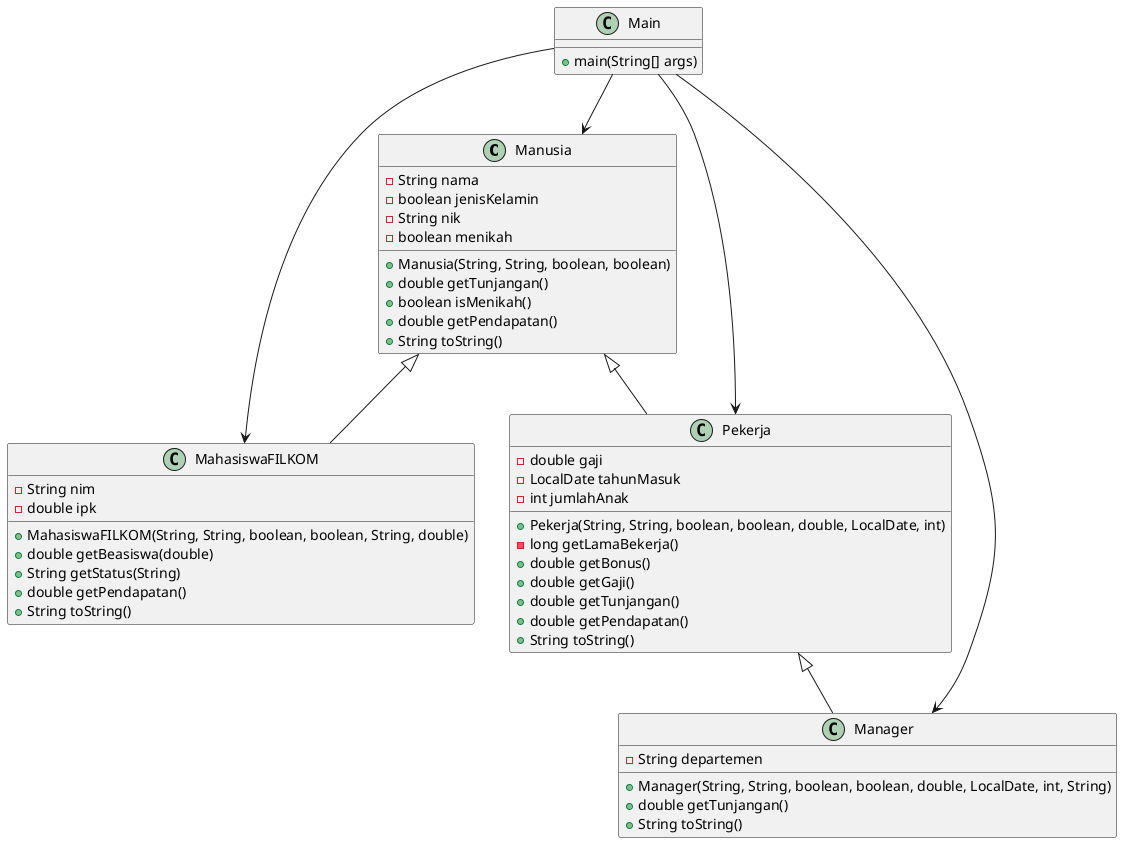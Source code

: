 @startuml

class Manusia {
    - String nama
    - boolean jenisKelamin
    - String nik
    - boolean menikah
    + Manusia(String, String, boolean, boolean)
    + double getTunjangan()
    + boolean isMenikah()
    + double getPendapatan()
    + String toString()
}

class MahasiswaFILKOM extends Manusia {
    - String nim
    - double ipk
    + MahasiswaFILKOM(String, String, boolean, boolean, String, double)
    + double getBeasiswa(double)
    + String getStatus(String)
    + double getPendapatan()
    + String toString()
}

class Pekerja extends Manusia {
    - double gaji
    - LocalDate tahunMasuk
    - int jumlahAnak
    + Pekerja(String, String, boolean, boolean, double, LocalDate, int)
    - long getLamaBekerja()
    + double getBonus()
    + double getGaji()
    + double getTunjangan()
    + double getPendapatan()
    + String toString()
}

class Manager extends Pekerja {
    - String departemen
    + Manager(String, String, boolean, boolean, double, LocalDate, int, String)
    + double getTunjangan()
    + String toString()
}

class Main {
    + main(String[] args)
}

Main --> Manusia
Main --> MahasiswaFILKOM
Main --> Pekerja
Main --> Manager

@enduml
